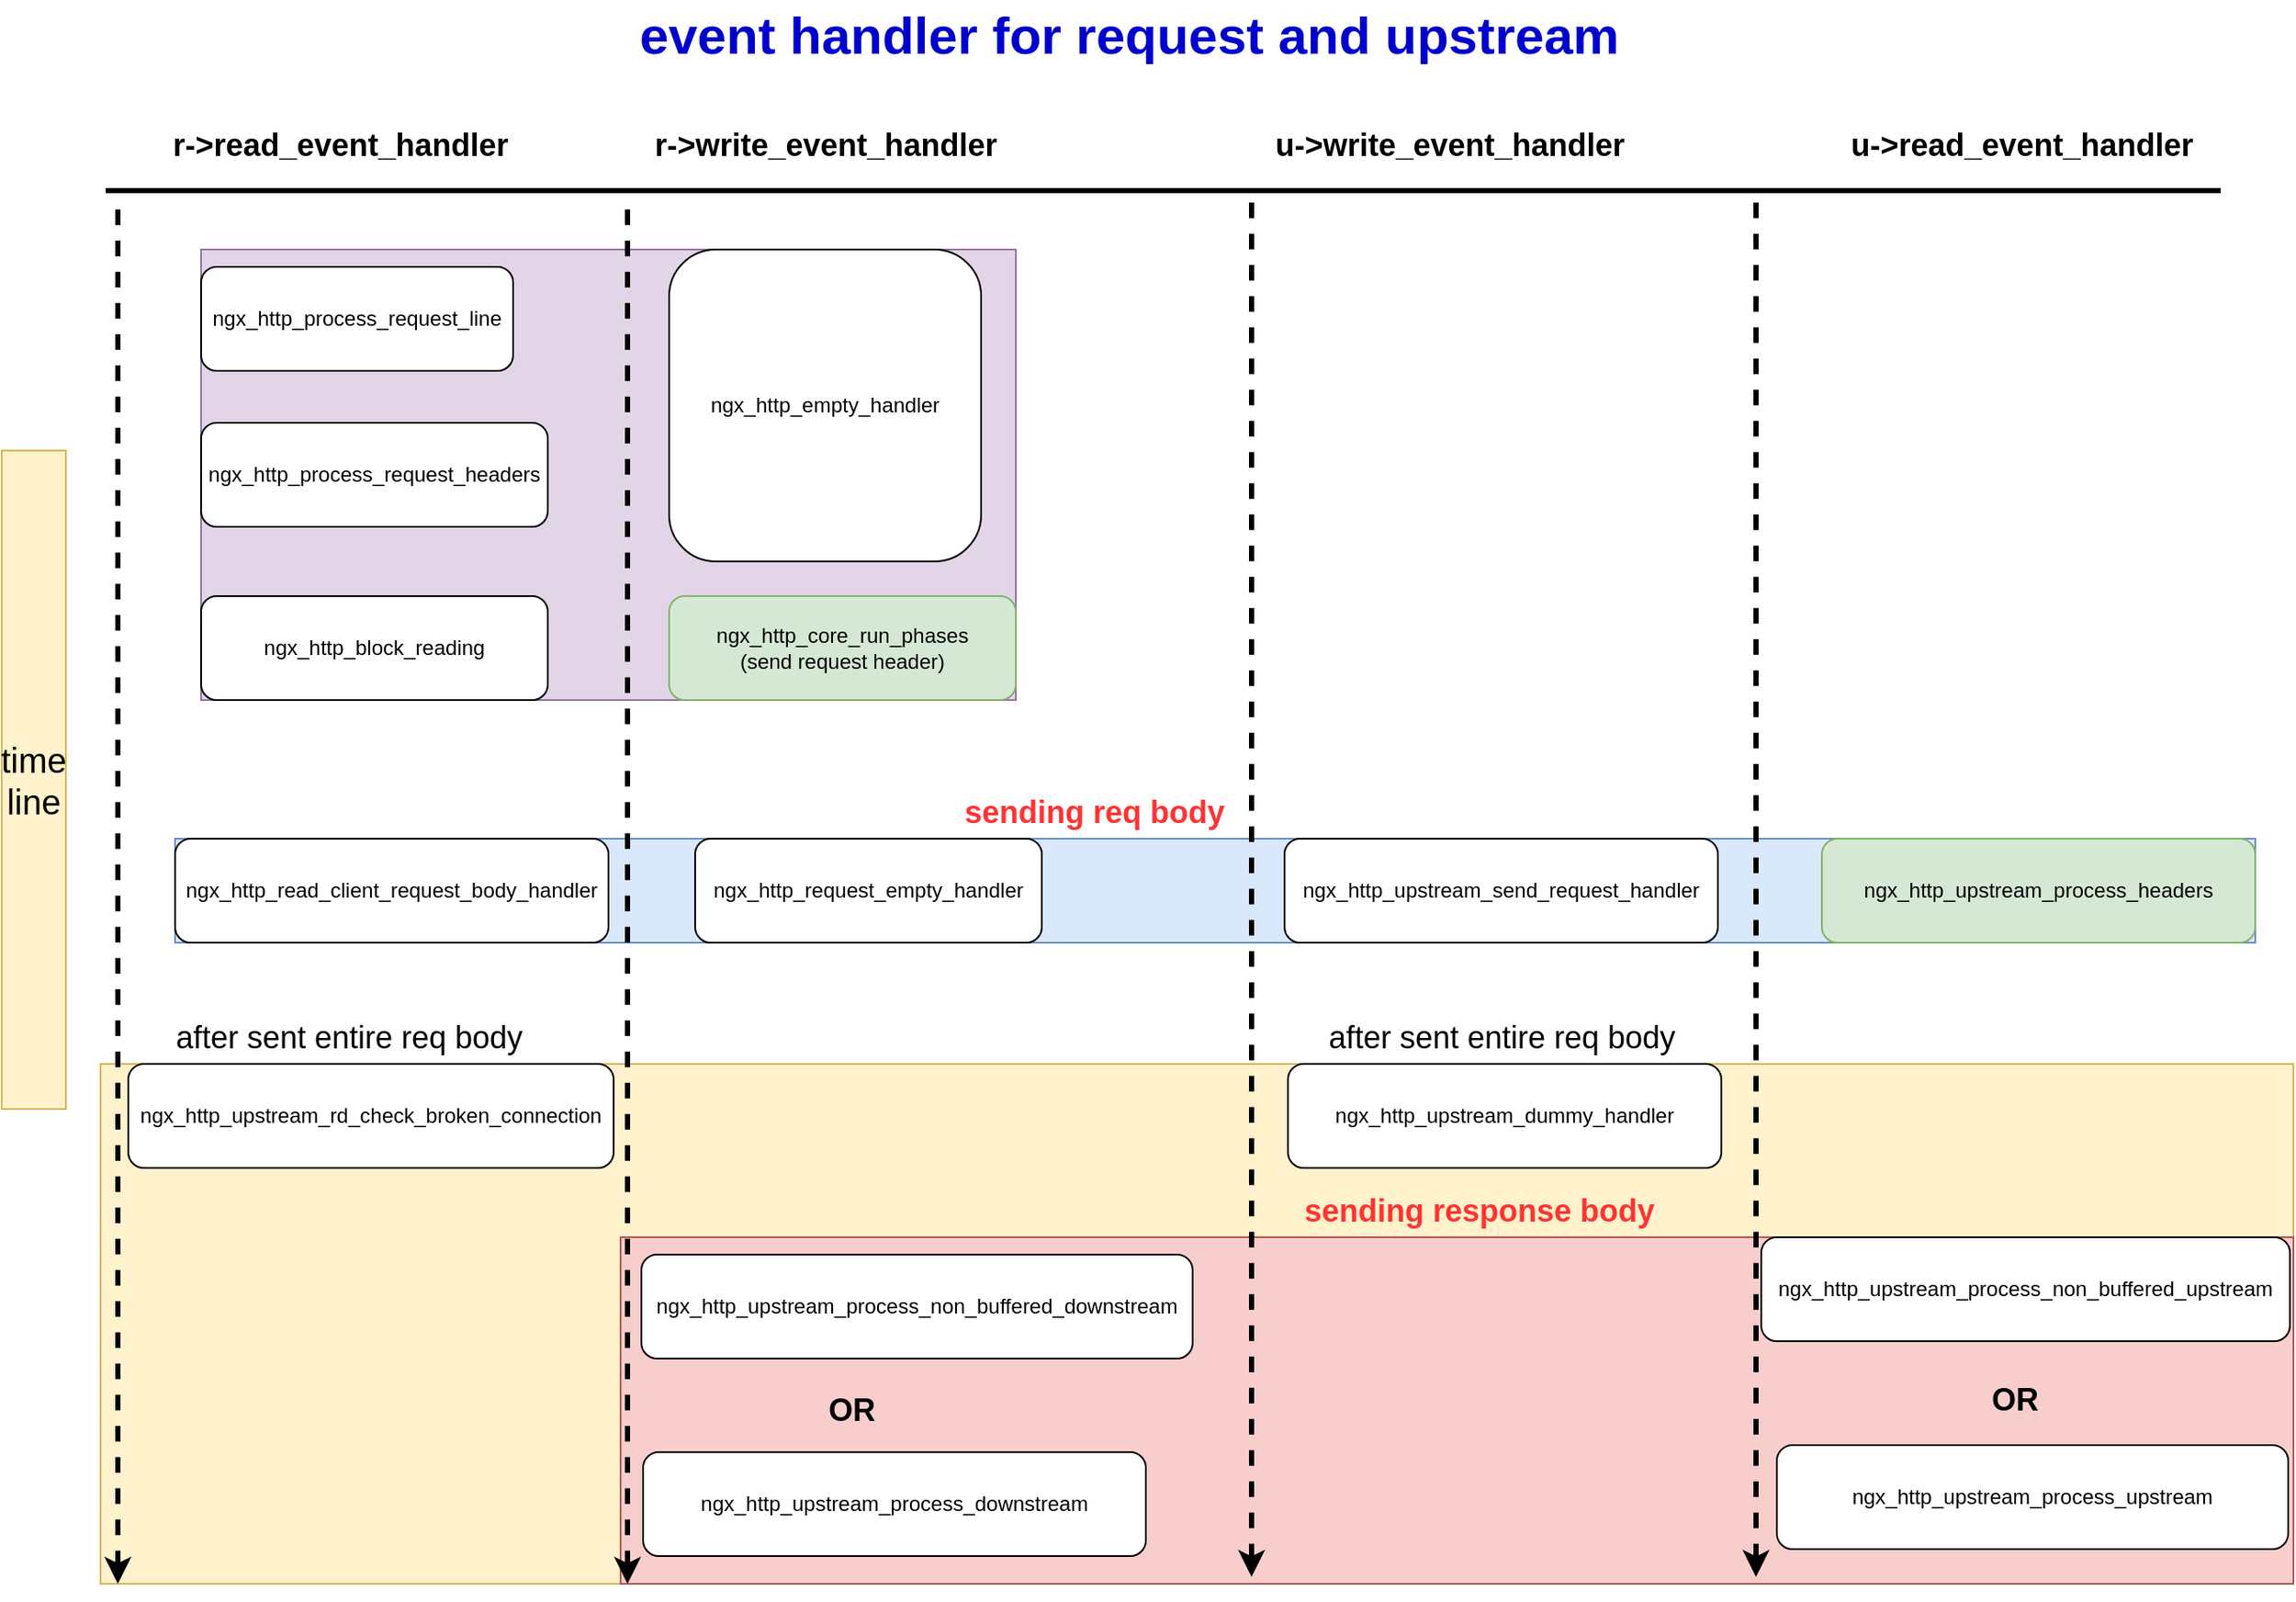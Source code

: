 <mxfile version="13.9.9" type="device"><diagram id="e-CnqWrvQgC2gG5ViJGh" name="Page-1"><mxGraphModel dx="1086" dy="816" grid="1" gridSize="10" guides="1" tooltips="1" connect="1" arrows="1" fold="1" page="1" pageScale="1" pageWidth="850" pageHeight="1100" math="0" shadow="0"><root><mxCell id="0"/><mxCell id="1" parent="0"/><mxCell id="x60B6Xf_6obvl3donrUd-18" value="" style="group;fillColor=#e1d5e7;strokeColor=#9673a6;" parent="1" vertex="1" connectable="0"><mxGeometry x="305" y="224" width="470" height="260" as="geometry"/></mxCell><mxCell id="x60B6Xf_6obvl3donrUd-1" value="ngx_http_process_request_line" style="rounded=1;whiteSpace=wrap;html=1;" parent="x60B6Xf_6obvl3donrUd-18" vertex="1"><mxGeometry y="10" width="180" height="60" as="geometry"/></mxCell><mxCell id="x60B6Xf_6obvl3donrUd-2" value="ngx_http_process_request_headers" style="rounded=1;whiteSpace=wrap;html=1;" parent="x60B6Xf_6obvl3donrUd-18" vertex="1"><mxGeometry y="100" width="200" height="60" as="geometry"/></mxCell><mxCell id="x60B6Xf_6obvl3donrUd-3" value="ngx_http_empty_handler" style="rounded=1;whiteSpace=wrap;html=1;" parent="x60B6Xf_6obvl3donrUd-18" vertex="1"><mxGeometry x="270" width="180" height="180" as="geometry"/></mxCell><mxCell id="x60B6Xf_6obvl3donrUd-4" value="ngx_http_block_reading" style="rounded=1;whiteSpace=wrap;html=1;" parent="x60B6Xf_6obvl3donrUd-18" vertex="1"><mxGeometry y="200" width="200" height="60" as="geometry"/></mxCell><mxCell id="x60B6Xf_6obvl3donrUd-5" value="ngx_http_core_run_phases&lt;br&gt;(send request header)" style="rounded=1;whiteSpace=wrap;html=1;fillColor=#d5e8d4;strokeColor=#82b366;" parent="x60B6Xf_6obvl3donrUd-18" vertex="1"><mxGeometry x="270" y="200" width="200" height="60" as="geometry"/></mxCell><mxCell id="x60B6Xf_6obvl3donrUd-16" value="" style="group;fillColor=#dae8fc;strokeColor=#6c8ebf;" parent="1" vertex="1" connectable="0"><mxGeometry x="290" y="564" width="1200" height="60" as="geometry"/></mxCell><mxCell id="x60B6Xf_6obvl3donrUd-6" value="ngx_http_read_client_request_body_handler" style="rounded=1;whiteSpace=wrap;html=1;" parent="x60B6Xf_6obvl3donrUd-16" vertex="1"><mxGeometry width="250" height="60" as="geometry"/></mxCell><mxCell id="x60B6Xf_6obvl3donrUd-7" value="ngx_http_request_empty_handler" style="rounded=1;whiteSpace=wrap;html=1;" parent="x60B6Xf_6obvl3donrUd-16" vertex="1"><mxGeometry x="300" width="200" height="60" as="geometry"/></mxCell><mxCell id="x60B6Xf_6obvl3donrUd-8" value="ngx_http_upstream_send_request_handler" style="rounded=1;whiteSpace=wrap;html=1;" parent="x60B6Xf_6obvl3donrUd-16" vertex="1"><mxGeometry x="640" width="250" height="60" as="geometry"/></mxCell><mxCell id="x60B6Xf_6obvl3donrUd-9" value="ngx_http_upstream_process_headers" style="rounded=1;whiteSpace=wrap;html=1;fillColor=#d5e8d4;strokeColor=#82b366;" parent="x60B6Xf_6obvl3donrUd-16" vertex="1"><mxGeometry x="950" width="250" height="60" as="geometry"/></mxCell><mxCell id="x60B6Xf_6obvl3donrUd-17" value="" style="group;fillColor=#fff2cc;strokeColor=#d6b656;container=0;" parent="1" vertex="1" connectable="0"><mxGeometry x="247" y="694" width="1265" height="300" as="geometry"/></mxCell><mxCell id="x60B6Xf_6obvl3donrUd-22" value="" style="endArrow=none;html=1;strokeWidth=3;" parent="1" edge="1"><mxGeometry width="50" height="50" relative="1" as="geometry"><mxPoint x="250" y="190" as="sourcePoint"/><mxPoint x="1470" y="190" as="targetPoint"/></mxGeometry></mxCell><mxCell id="x60B6Xf_6obvl3donrUd-23" value="r-&amp;gt;read_event_handler" style="text;html=1;align=center;verticalAlign=middle;resizable=0;points=[];autosize=1;fontSize=18;fontStyle=1" parent="1" vertex="1"><mxGeometry x="280" y="149" width="210" height="30" as="geometry"/></mxCell><mxCell id="x60B6Xf_6obvl3donrUd-24" value="r-&amp;gt;write_event_handler" style="text;html=1;align=center;verticalAlign=middle;resizable=0;points=[];autosize=1;fontSize=18;fontStyle=1" parent="1" vertex="1"><mxGeometry x="560" y="149" width="210" height="30" as="geometry"/></mxCell><mxCell id="x60B6Xf_6obvl3donrUd-25" value="u-&amp;gt;write_event_handler" style="text;html=1;align=center;verticalAlign=middle;resizable=0;points=[];autosize=1;fontSize=18;fontStyle=1" parent="1" vertex="1"><mxGeometry x="915" y="149" width="220" height="30" as="geometry"/></mxCell><mxCell id="x60B6Xf_6obvl3donrUd-26" value="u-&amp;gt;read_event_handler" style="text;html=1;align=center;verticalAlign=middle;resizable=0;points=[];autosize=1;fontSize=18;fontStyle=1" parent="1" vertex="1"><mxGeometry x="1250" y="149" width="210" height="30" as="geometry"/></mxCell><mxCell id="x60B6Xf_6obvl3donrUd-30" value="after sent entire req body" style="text;html=1;align=center;verticalAlign=middle;resizable=0;points=[];autosize=1;fontSize=18;" parent="1" vertex="1"><mxGeometry x="945" y="664" width="220" height="30" as="geometry"/></mxCell><mxCell id="x60B6Xf_6obvl3donrUd-31" value="after sent entire req body" style="text;html=1;align=center;verticalAlign=middle;resizable=0;points=[];autosize=1;fontSize=18;" parent="1" vertex="1"><mxGeometry x="280" y="664" width="220" height="30" as="geometry"/></mxCell><mxCell id="x60B6Xf_6obvl3donrUd-32" value="sending req body" style="text;html=1;align=center;verticalAlign=middle;resizable=0;points=[];autosize=1;fontSize=18;fontColor=#FF3333;fontStyle=1" parent="1" vertex="1"><mxGeometry x="735" y="534" width="170" height="30" as="geometry"/></mxCell><mxCell id="x60B6Xf_6obvl3donrUd-35" value="event handler for request and upstream" style="text;html=1;align=center;verticalAlign=middle;resizable=0;points=[];autosize=1;fontSize=30;fontColor=#0000CC;fontStyle=1;direction=east;" parent="1" vertex="1"><mxGeometry x="550" y="80" width="580" height="40" as="geometry"/></mxCell><mxCell id="x60B6Xf_6obvl3donrUd-33" value="" style="group;fillColor=#f8cecc;strokeColor=#b85450;" parent="1" vertex="1" connectable="0"><mxGeometry x="547" y="794" width="965" height="200" as="geometry"/></mxCell><mxCell id="x60B6Xf_6obvl3donrUd-10" value="ngx_http_upstream_process_non_buffered_upstream" style="rounded=1;whiteSpace=wrap;html=1;" parent="x60B6Xf_6obvl3donrUd-33" vertex="1"><mxGeometry x="658" width="305" height="60" as="geometry"/></mxCell><mxCell id="x60B6Xf_6obvl3donrUd-11" value="ngx_http_upstream_process_non_buffered_downstream" style="rounded=1;whiteSpace=wrap;html=1;" parent="x60B6Xf_6obvl3donrUd-33" vertex="1"><mxGeometry x="12" y="10" width="318" height="60" as="geometry"/></mxCell><mxCell id="x60B6Xf_6obvl3donrUd-13" value="ngx_http_upstream_process_upstream" style="rounded=1;whiteSpace=wrap;html=1;" parent="x60B6Xf_6obvl3donrUd-33" vertex="1"><mxGeometry x="667" y="120" width="295" height="60" as="geometry"/></mxCell><mxCell id="x60B6Xf_6obvl3donrUd-14" value="ngx_http_upstream_process_downstream" style="rounded=1;whiteSpace=wrap;html=1;" parent="x60B6Xf_6obvl3donrUd-33" vertex="1"><mxGeometry x="13" y="124" width="290" height="60" as="geometry"/></mxCell><mxCell id="GbOYEzerEbin_DoI6W0N-2" value="OR" style="text;html=1;align=center;verticalAlign=middle;resizable=0;points=[];autosize=1;fontStyle=1;fontSize=18;" parent="x60B6Xf_6obvl3donrUd-33" vertex="1"><mxGeometry x="113" y="85" width="40" height="30" as="geometry"/></mxCell><mxCell id="GbOYEzerEbin_DoI6W0N-1" value="OR" style="text;html=1;align=center;verticalAlign=middle;resizable=0;points=[];autosize=1;fontStyle=1;fontSize=18;" parent="x60B6Xf_6obvl3donrUd-33" vertex="1"><mxGeometry x="784" y="79" width="40" height="30" as="geometry"/></mxCell><mxCell id="x60B6Xf_6obvl3donrUd-12" value="ngx_http_upstream_rd_check_broken_connection" style="rounded=1;whiteSpace=wrap;html=1;" parent="1" vertex="1"><mxGeometry x="263" y="694" width="280" height="60" as="geometry"/></mxCell><mxCell id="x60B6Xf_6obvl3donrUd-15" value="ngx_http_upstream_dummy_handler" style="rounded=1;whiteSpace=wrap;html=1;" parent="1" vertex="1"><mxGeometry x="932" y="694" width="250" height="60" as="geometry"/></mxCell><mxCell id="x60B6Xf_6obvl3donrUd-29" value="" style="endArrow=none;dashed=1;html=1;endFill=0;startArrow=classic;startFill=1;strokeWidth=3;" parent="1" edge="1"><mxGeometry x="237" y="694" width="50" height="50" as="geometry"><mxPoint x="1202" y="990" as="sourcePoint"/><mxPoint x="1202" y="194" as="targetPoint"/></mxGeometry></mxCell><mxCell id="x60B6Xf_6obvl3donrUd-28" value="" style="endArrow=none;dashed=1;html=1;endFill=0;startArrow=classic;startFill=1;strokeWidth=3;" parent="1" edge="1"><mxGeometry x="231" y="694" width="50" height="50" as="geometry"><mxPoint x="911" y="990" as="sourcePoint"/><mxPoint x="911" y="194" as="targetPoint"/></mxGeometry></mxCell><mxCell id="x60B6Xf_6obvl3donrUd-21" value="" style="endArrow=none;dashed=1;html=1;endFill=0;startArrow=classic;startFill=1;strokeWidth=3;" parent="1" edge="1"><mxGeometry x="247" y="694" width="50" height="50" as="geometry"><mxPoint x="257" y="994" as="sourcePoint"/><mxPoint x="257" y="200" as="targetPoint"/></mxGeometry></mxCell><mxCell id="x60B6Xf_6obvl3donrUd-27" value="" style="endArrow=none;dashed=1;html=1;endFill=0;startArrow=classic;startFill=1;strokeWidth=3;" parent="1" edge="1"><mxGeometry x="247" y="694" width="50" height="50" as="geometry"><mxPoint x="551.0" y="994" as="sourcePoint"/><mxPoint x="551" y="200" as="targetPoint"/></mxGeometry></mxCell><mxCell id="x60B6Xf_6obvl3donrUd-34" value="sending response body" style="text;html=1;align=center;verticalAlign=middle;resizable=0;points=[];autosize=1;fontSize=18;fontColor=#FF3333;fontStyle=1" parent="1" vertex="1"><mxGeometry x="932" y="764" width="220" height="30" as="geometry"/></mxCell><mxCell id="GbOYEzerEbin_DoI6W0N-4" value="time&lt;br&gt;line" style="rounded=0;whiteSpace=wrap;html=1;fontSize=20;fillColor=#fff2cc;strokeColor=#d6b656;" parent="1" vertex="1"><mxGeometry x="190" y="340" width="37" height="380" as="geometry"/></mxCell></root></mxGraphModel></diagram></mxfile>